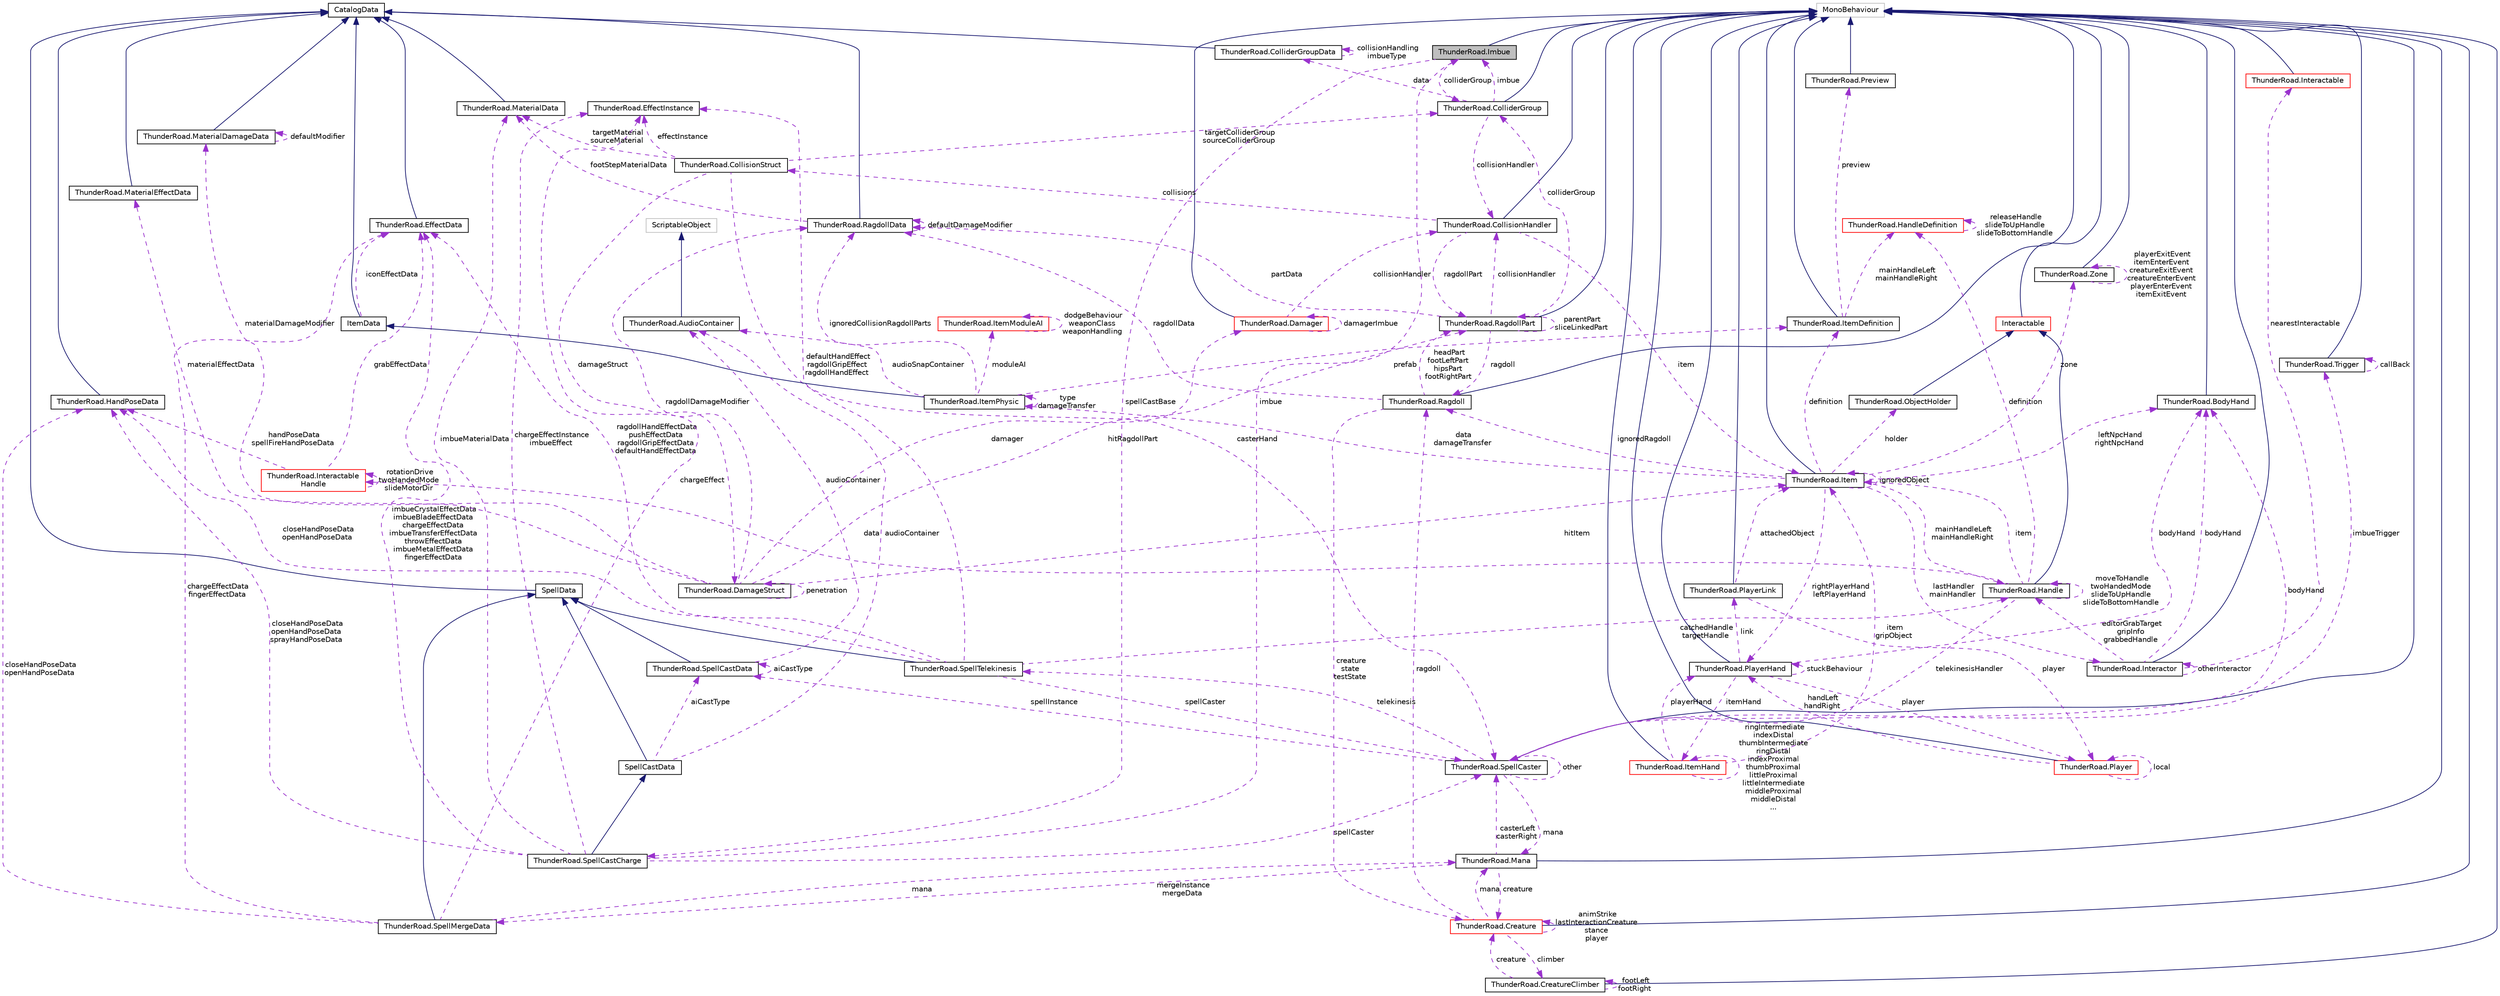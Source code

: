 digraph "ThunderRoad.Imbue"
{
 // LATEX_PDF_SIZE
  edge [fontname="Helvetica",fontsize="10",labelfontname="Helvetica",labelfontsize="10"];
  node [fontname="Helvetica",fontsize="10",shape=record];
  Node1 [label="ThunderRoad.Imbue",height=0.2,width=0.4,color="black", fillcolor="grey75", style="filled", fontcolor="black",tooltip="Class Imbue. Implements the UnityEngine.MonoBehaviour"];
  Node2 -> Node1 [dir="back",color="midnightblue",fontsize="10",style="solid",fontname="Helvetica"];
  Node2 [label="MonoBehaviour",height=0.2,width=0.4,color="grey75", fillcolor="white", style="filled",tooltip=" "];
  Node3 -> Node1 [dir="back",color="darkorchid3",fontsize="10",style="dashed",label=" colliderGroup" ,fontname="Helvetica"];
  Node3 [label="ThunderRoad.ColliderGroup",height=0.2,width=0.4,color="black", fillcolor="white", style="filled",URL="$class_thunder_road_1_1_collider_group.html",tooltip="Class ColliderGroup. Implements the UnityEngine.MonoBehaviour"];
  Node2 -> Node3 [dir="back",color="midnightblue",fontsize="10",style="solid",fontname="Helvetica"];
  Node4 -> Node3 [dir="back",color="darkorchid3",fontsize="10",style="dashed",label=" collisionHandler" ,fontname="Helvetica"];
  Node4 [label="ThunderRoad.CollisionHandler",height=0.2,width=0.4,color="black", fillcolor="white", style="filled",URL="$class_thunder_road_1_1_collision_handler.html",tooltip="Class CollisionHandler. Implements the UnityEngine.MonoBehaviour"];
  Node2 -> Node4 [dir="back",color="midnightblue",fontsize="10",style="solid",fontname="Helvetica"];
  Node5 -> Node4 [dir="back",color="darkorchid3",fontsize="10",style="dashed",label=" ragdollPart" ,fontname="Helvetica"];
  Node5 [label="ThunderRoad.RagdollPart",height=0.2,width=0.4,color="black", fillcolor="white", style="filled",URL="$class_thunder_road_1_1_ragdoll_part.html",tooltip="Class RagdollPart. Implements the UnityEngine.MonoBehaviour"];
  Node2 -> Node5 [dir="back",color="midnightblue",fontsize="10",style="solid",fontname="Helvetica"];
  Node4 -> Node5 [dir="back",color="darkorchid3",fontsize="10",style="dashed",label=" collisionHandler" ,fontname="Helvetica"];
  Node6 -> Node5 [dir="back",color="darkorchid3",fontsize="10",style="dashed",label=" partData" ,fontname="Helvetica"];
  Node6 [label="ThunderRoad.RagdollData",height=0.2,width=0.4,color="black", fillcolor="white", style="filled",URL="$class_thunder_road_1_1_ragdoll_data.html",tooltip="Class RagdollData. Implements the ThunderRoad.CatalogData"];
  Node7 -> Node6 [dir="back",color="midnightblue",fontsize="10",style="solid",fontname="Helvetica"];
  Node7 [label="CatalogData",height=0.2,width=0.4,color="black", fillcolor="white", style="filled",URL="$class_thunder_road_1_1_catalog_data.html",tooltip="Class CatalogData."];
  Node8 -> Node6 [dir="back",color="darkorchid3",fontsize="10",style="dashed",label=" footStepMaterialData" ,fontname="Helvetica"];
  Node8 [label="ThunderRoad.MaterialData",height=0.2,width=0.4,color="black", fillcolor="white", style="filled",URL="$class_thunder_road_1_1_material_data.html",tooltip="Class MaterialData. Implements the ThunderRoad.CatalogData"];
  Node7 -> Node8 [dir="back",color="midnightblue",fontsize="10",style="solid",fontname="Helvetica"];
  Node6 -> Node6 [dir="back",color="darkorchid3",fontsize="10",style="dashed",label=" defaultDamageModifier" ,fontname="Helvetica"];
  Node5 -> Node5 [dir="back",color="darkorchid3",fontsize="10",style="dashed",label=" parentPart\nsliceLinkedPart" ,fontname="Helvetica"];
  Node9 -> Node5 [dir="back",color="darkorchid3",fontsize="10",style="dashed",label=" ragdoll" ,fontname="Helvetica"];
  Node9 [label="ThunderRoad.Ragdoll",height=0.2,width=0.4,color="black", fillcolor="white", style="filled",URL="$class_thunder_road_1_1_ragdoll.html",tooltip="Class Ragdoll. Implements the UnityEngine.MonoBehaviour"];
  Node2 -> Node9 [dir="back",color="midnightblue",fontsize="10",style="solid",fontname="Helvetica"];
  Node6 -> Node9 [dir="back",color="darkorchid3",fontsize="10",style="dashed",label=" ragdollData" ,fontname="Helvetica"];
  Node5 -> Node9 [dir="back",color="darkorchid3",fontsize="10",style="dashed",label=" headPart\nfootLeftPart\nhipsPart\nfootRightPart" ,fontname="Helvetica"];
  Node10 -> Node9 [dir="back",color="darkorchid3",fontsize="10",style="dashed",label=" creature\nstate\ntestState" ,fontname="Helvetica"];
  Node10 [label="ThunderRoad.Creature",height=0.2,width=0.4,color="red", fillcolor="white", style="filled",URL="$class_thunder_road_1_1_creature.html",tooltip="Class Creature. Implements the UnityEngine.MonoBehaviour"];
  Node2 -> Node10 [dir="back",color="midnightblue",fontsize="10",style="solid",fontname="Helvetica"];
  Node11 -> Node10 [dir="back",color="darkorchid3",fontsize="10",style="dashed",label=" climber" ,fontname="Helvetica"];
  Node11 [label="ThunderRoad.CreatureClimber",height=0.2,width=0.4,color="black", fillcolor="white", style="filled",URL="$class_thunder_road_1_1_creature_climber.html",tooltip="Class CreatureClimber. Implements the UnityEngine.MonoBehaviour"];
  Node2 -> Node11 [dir="back",color="midnightblue",fontsize="10",style="solid",fontname="Helvetica"];
  Node11 -> Node11 [dir="back",color="darkorchid3",fontsize="10",style="dashed",label=" footLeft\nfootRight" ,fontname="Helvetica"];
  Node10 -> Node11 [dir="back",color="darkorchid3",fontsize="10",style="dashed",label=" creature" ,fontname="Helvetica"];
  Node9 -> Node10 [dir="back",color="darkorchid3",fontsize="10",style="dashed",label=" ragdoll" ,fontname="Helvetica"];
  Node10 -> Node10 [dir="back",color="darkorchid3",fontsize="10",style="dashed",label=" animStrike\nlastInteractionCreature\nstance\nplayer" ,fontname="Helvetica"];
  Node46 -> Node10 [dir="back",color="darkorchid3",fontsize="10",style="dashed",label=" mana" ,fontname="Helvetica"];
  Node46 [label="ThunderRoad.Mana",height=0.2,width=0.4,color="black", fillcolor="white", style="filled",URL="$class_thunder_road_1_1_mana.html",tooltip="Class Mana. Implements the UnityEngine.MonoBehaviour"];
  Node2 -> Node46 [dir="back",color="midnightblue",fontsize="10",style="solid",fontname="Helvetica"];
  Node47 -> Node46 [dir="back",color="darkorchid3",fontsize="10",style="dashed",label=" mergeInstance\nmergeData" ,fontname="Helvetica"];
  Node47 [label="ThunderRoad.SpellMergeData",height=0.2,width=0.4,color="black", fillcolor="white", style="filled",URL="$class_thunder_road_1_1_spell_merge_data.html",tooltip="Class SpellMergeData. Implements the ThunderRoad.SpellData"];
  Node43 -> Node47 [dir="back",color="midnightblue",fontsize="10",style="solid",fontname="Helvetica"];
  Node43 [label="SpellData",height=0.2,width=0.4,color="black", fillcolor="white", style="filled",URL="$class_thunder_road_1_1_spell_data.html",tooltip="Class SpellData. Implements the ThunderRoad.CatalogData"];
  Node7 -> Node43 [dir="back",color="midnightblue",fontsize="10",style="solid",fontname="Helvetica"];
  Node14 -> Node47 [dir="back",color="darkorchid3",fontsize="10",style="dashed",label=" chargeEffectData\nfingerEffectData" ,fontname="Helvetica"];
  Node14 [label="ThunderRoad.EffectData",height=0.2,width=0.4,color="black", fillcolor="white", style="filled",URL="$class_thunder_road_1_1_effect_data.html",tooltip="Class EffectData. Implements the ThunderRoad.CatalogData"];
  Node7 -> Node14 [dir="back",color="midnightblue",fontsize="10",style="solid",fontname="Helvetica"];
  Node15 -> Node47 [dir="back",color="darkorchid3",fontsize="10",style="dashed",label=" closeHandPoseData\nopenHandPoseData" ,fontname="Helvetica"];
  Node15 [label="ThunderRoad.HandPoseData",height=0.2,width=0.4,color="black", fillcolor="white", style="filled",URL="$class_thunder_road_1_1_hand_pose_data.html",tooltip="Class HandPoseData. Implements the ThunderRoad.CatalogData"];
  Node7 -> Node15 [dir="back",color="midnightblue",fontsize="10",style="solid",fontname="Helvetica"];
  Node46 -> Node47 [dir="back",color="darkorchid3",fontsize="10",style="dashed",label=" mana" ,fontname="Helvetica"];
  Node44 -> Node47 [dir="back",color="darkorchid3",fontsize="10",style="dashed",label=" chargeEffect" ,fontname="Helvetica"];
  Node44 [label="ThunderRoad.EffectInstance",height=0.2,width=0.4,color="black", fillcolor="white", style="filled",URL="$class_thunder_road_1_1_effect_instance.html",tooltip="Class EffectInstance."];
  Node41 -> Node46 [dir="back",color="darkorchid3",fontsize="10",style="dashed",label=" casterLeft\ncasterRight" ,fontname="Helvetica"];
  Node41 [label="ThunderRoad.SpellCaster",height=0.2,width=0.4,color="black", fillcolor="white", style="filled",URL="$class_thunder_road_1_1_spell_caster.html",tooltip="Class SpellCaster. Implements the UnityEngine.MonoBehaviour"];
  Node2 -> Node41 [dir="back",color="midnightblue",fontsize="10",style="solid",fontname="Helvetica"];
  Node42 -> Node41 [dir="back",color="darkorchid3",fontsize="10",style="dashed",label=" telekinesis" ,fontname="Helvetica"];
  Node42 [label="ThunderRoad.SpellTelekinesis",height=0.2,width=0.4,color="black", fillcolor="white", style="filled",URL="$class_thunder_road_1_1_spell_telekinesis.html",tooltip="Class SpellTelekinesis. Implements the ThunderRoad.SpellData"];
  Node43 -> Node42 [dir="back",color="midnightblue",fontsize="10",style="solid",fontname="Helvetica"];
  Node14 -> Node42 [dir="back",color="darkorchid3",fontsize="10",style="dashed",label=" ragdollHandEffectData\npushEffectData\nragdollGripEffectData\ndefaultHandEffectData" ,fontname="Helvetica"];
  Node15 -> Node42 [dir="back",color="darkorchid3",fontsize="10",style="dashed",label=" closeHandPoseData\nopenHandPoseData" ,fontname="Helvetica"];
  Node41 -> Node42 [dir="back",color="darkorchid3",fontsize="10",style="dashed",label=" spellCaster" ,fontname="Helvetica"];
  Node29 -> Node42 [dir="back",color="darkorchid3",fontsize="10",style="dashed",label=" catchedHandle\ntargetHandle" ,fontname="Helvetica"];
  Node29 [label="ThunderRoad.Handle",height=0.2,width=0.4,color="black", fillcolor="white", style="filled",URL="$class_thunder_road_1_1_handle.html",tooltip="Class Handle. Implements the ThunderRoad.Interactable"];
  Node30 -> Node29 [dir="back",color="midnightblue",fontsize="10",style="solid",fontname="Helvetica"];
  Node30 [label="Interactable",height=0.2,width=0.4,color="red", fillcolor="white", style="filled",URL="$class_thunder_road_1_1_interactable.html",tooltip="Class Interactable. Implements the UnityEngine.MonoBehaviour"];
  Node2 -> Node30 [dir="back",color="midnightblue",fontsize="10",style="solid",fontname="Helvetica"];
  Node36 -> Node29 [dir="back",color="darkorchid3",fontsize="10",style="dashed",label=" definition" ,fontname="Helvetica"];
  Node36 [label="ThunderRoad.HandleDefinition",height=0.2,width=0.4,color="red", fillcolor="white", style="filled",URL="$class_thunder_road_1_1_handle_definition.html",tooltip="Class HandleDefinition. Implements the ThunderRoad.InteractableDefinition"];
  Node36 -> Node36 [dir="back",color="darkorchid3",fontsize="10",style="dashed",label=" releaseHandle\nslideToUpHandle\nslideToBottomHandle" ,fontname="Helvetica"];
  Node39 -> Node29 [dir="back",color="darkorchid3",fontsize="10",style="dashed",label=" data" ,fontname="Helvetica"];
  Node39 [label="ThunderRoad.Interactable\lHandle",height=0.2,width=0.4,color="red", fillcolor="white", style="filled",URL="$class_thunder_road_1_1_interactable_handle.html",tooltip="Class InteractableHandle. Implements the ThunderRoad.InteractableData"];
  Node14 -> Node39 [dir="back",color="darkorchid3",fontsize="10",style="dashed",label=" grabEffectData" ,fontname="Helvetica"];
  Node39 -> Node39 [dir="back",color="darkorchid3",fontsize="10",style="dashed",label=" rotationDrive\ntwoHandedMode\nslideMotorDir" ,fontname="Helvetica"];
  Node15 -> Node39 [dir="back",color="darkorchid3",fontsize="10",style="dashed",label=" handPoseData\nspellFireHandPoseData" ,fontname="Helvetica"];
  Node41 -> Node29 [dir="back",color="darkorchid3",fontsize="10",style="dashed",label=" telekinesisHandler" ,fontname="Helvetica"];
  Node29 -> Node29 [dir="back",color="darkorchid3",fontsize="10",style="dashed",label=" moveToHandle\ntwoHandedMode\nslideToUpHandle\nslideToBottomHandle" ,fontname="Helvetica"];
  Node27 -> Node29 [dir="back",color="darkorchid3",fontsize="10",style="dashed",label=" item" ,fontname="Helvetica"];
  Node27 [label="ThunderRoad.Item",height=0.2,width=0.4,color="black", fillcolor="white", style="filled",URL="$class_thunder_road_1_1_item.html",tooltip="Class Item. Implements the UnityEngine.MonoBehaviour"];
  Node2 -> Node27 [dir="back",color="midnightblue",fontsize="10",style="solid",fontname="Helvetica"];
  Node28 -> Node27 [dir="back",color="darkorchid3",fontsize="10",style="dashed",label=" lastHandler\nmainHandler" ,fontname="Helvetica"];
  Node28 [label="ThunderRoad.Interactor",height=0.2,width=0.4,color="black", fillcolor="white", style="filled",URL="$class_thunder_road_1_1_interactor.html",tooltip="Class Interactor. Implements the UnityEngine.MonoBehaviour"];
  Node2 -> Node28 [dir="back",color="midnightblue",fontsize="10",style="solid",fontname="Helvetica"];
  Node28 -> Node28 [dir="back",color="darkorchid3",fontsize="10",style="dashed",label=" otherInteractor" ,fontname="Helvetica"];
  Node29 -> Node28 [dir="back",color="darkorchid3",fontsize="10",style="dashed",label=" editorGrabTarget\ngripInfo\ngrabbedHandle" ,fontname="Helvetica"];
  Node50 -> Node28 [dir="back",color="darkorchid3",fontsize="10",style="dashed",label=" nearestInteractable" ,fontname="Helvetica"];
  Node50 [label="ThunderRoad.Interactable",height=0.2,width=0.4,color="red", fillcolor="white", style="filled",URL="$class_thunder_road_1_1_interactable.html",tooltip="Class Interactable. Implements the UnityEngine.MonoBehaviour"];
  Node2 -> Node50 [dir="back",color="midnightblue",fontsize="10",style="solid",fontname="Helvetica"];
  Node49 -> Node28 [dir="back",color="darkorchid3",fontsize="10",style="dashed",label=" bodyHand" ,fontname="Helvetica"];
  Node49 [label="ThunderRoad.BodyHand",height=0.2,width=0.4,color="black", fillcolor="white", style="filled",URL="$class_thunder_road_1_1_body_hand.html",tooltip="Class BodyHand. Implements the UnityEngine.MonoBehaviour"];
  Node2 -> Node49 [dir="back",color="midnightblue",fontsize="10",style="solid",fontname="Helvetica"];
  Node51 -> Node27 [dir="back",color="darkorchid3",fontsize="10",style="dashed",label=" definition" ,fontname="Helvetica"];
  Node51 [label="ThunderRoad.ItemDefinition",height=0.2,width=0.4,color="black", fillcolor="white", style="filled",URL="$class_thunder_road_1_1_item_definition.html",tooltip="Class ItemDefinition. Implements the UnityEngine.MonoBehaviour"];
  Node2 -> Node51 [dir="back",color="midnightblue",fontsize="10",style="solid",fontname="Helvetica"];
  Node36 -> Node51 [dir="back",color="darkorchid3",fontsize="10",style="dashed",label=" mainHandleLeft\nmainHandleRight" ,fontname="Helvetica"];
  Node52 -> Node51 [dir="back",color="darkorchid3",fontsize="10",style="dashed",label=" preview" ,fontname="Helvetica"];
  Node52 [label="ThunderRoad.Preview",height=0.2,width=0.4,color="black", fillcolor="white", style="filled",URL="$class_thunder_road_1_1_preview.html",tooltip="Class Preview. Implements the UnityEngine.MonoBehaviour"];
  Node2 -> Node52 [dir="back",color="midnightblue",fontsize="10",style="solid",fontname="Helvetica"];
  Node9 -> Node27 [dir="back",color="darkorchid3",fontsize="10",style="dashed",label=" ignoredRagdoll" ,fontname="Helvetica"];
  Node53 -> Node27 [dir="back",color="darkorchid3",fontsize="10",style="dashed",label=" data\ndamageTransfer" ,fontname="Helvetica"];
  Node53 [label="ThunderRoad.ItemPhysic",height=0.2,width=0.4,color="black", fillcolor="white", style="filled",URL="$class_thunder_road_1_1_item_physic.html",tooltip="Class ItemPhysic. Implements the ThunderRoad.ItemData"];
  Node54 -> Node53 [dir="back",color="midnightblue",fontsize="10",style="solid",fontname="Helvetica"];
  Node54 [label="ItemData",height=0.2,width=0.4,color="black", fillcolor="white", style="filled",URL="$class_thunder_road_1_1_item_data.html",tooltip="Class ItemData. Implements the ThunderRoad.CatalogData"];
  Node7 -> Node54 [dir="back",color="midnightblue",fontsize="10",style="solid",fontname="Helvetica"];
  Node14 -> Node54 [dir="back",color="darkorchid3",fontsize="10",style="dashed",label=" iconEffectData" ,fontname="Helvetica"];
  Node6 -> Node53 [dir="back",color="darkorchid3",fontsize="10",style="dashed",label=" ignoredCollisionRagdollParts" ,fontname="Helvetica"];
  Node51 -> Node53 [dir="back",color="darkorchid3",fontsize="10",style="dashed",label=" prefab" ,fontname="Helvetica"];
  Node16 -> Node53 [dir="back",color="darkorchid3",fontsize="10",style="dashed",label=" audioSnapContainer" ,fontname="Helvetica"];
  Node16 [label="ThunderRoad.AudioContainer",height=0.2,width=0.4,color="black", fillcolor="white", style="filled",URL="$class_thunder_road_1_1_audio_container.html",tooltip="Class AudioContainer. Implements the UnityEngine.ScriptableObject"];
  Node17 -> Node16 [dir="back",color="midnightblue",fontsize="10",style="solid",fontname="Helvetica"];
  Node17 [label="ScriptableObject",height=0.2,width=0.4,color="grey75", fillcolor="white", style="filled",tooltip=" "];
  Node53 -> Node53 [dir="back",color="darkorchid3",fontsize="10",style="dashed",label=" type\ndamageTransfer" ,fontname="Helvetica"];
  Node55 -> Node53 [dir="back",color="darkorchid3",fontsize="10",style="dashed",label=" moduleAI" ,fontname="Helvetica"];
  Node55 [label="ThunderRoad.ItemModuleAI",height=0.2,width=0.4,color="red", fillcolor="white", style="filled",URL="$class_thunder_road_1_1_item_module_a_i.html",tooltip="Class ItemModuleAI. Implements the ThunderRoad.ItemModule"];
  Node55 -> Node55 [dir="back",color="darkorchid3",fontsize="10",style="dashed",label=" dodgeBehaviour\nweaponClass\nweaponHandling" ,fontname="Helvetica"];
  Node57 -> Node27 [dir="back",color="darkorchid3",fontsize="10",style="dashed",label=" holder" ,fontname="Helvetica"];
  Node57 [label="ThunderRoad.ObjectHolder",height=0.2,width=0.4,color="black", fillcolor="white", style="filled",URL="$class_thunder_road_1_1_object_holder.html",tooltip="Class ObjectHolder. Implements the ThunderRoad.Interactable"];
  Node30 -> Node57 [dir="back",color="midnightblue",fontsize="10",style="solid",fontname="Helvetica"];
  Node29 -> Node27 [dir="back",color="darkorchid3",fontsize="10",style="dashed",label=" mainHandleLeft\nmainHandleRight" ,fontname="Helvetica"];
  Node27 -> Node27 [dir="back",color="darkorchid3",fontsize="10",style="dashed",label=" ignoredObject" ,fontname="Helvetica"];
  Node58 -> Node27 [dir="back",color="darkorchid3",fontsize="10",style="dashed",label=" zone" ,fontname="Helvetica"];
  Node58 [label="ThunderRoad.Zone",height=0.2,width=0.4,color="black", fillcolor="white", style="filled",URL="$class_thunder_road_1_1_zone.html",tooltip="Class Zone. Implements the UnityEngine.MonoBehaviour"];
  Node2 -> Node58 [dir="back",color="midnightblue",fontsize="10",style="solid",fontname="Helvetica"];
  Node58 -> Node58 [dir="back",color="darkorchid3",fontsize="10",style="dashed",label=" playerExitEvent\nitemEnterEvent\ncreatureExitEvent\ncreatureEnterEvent\nplayerEnterEvent\nitemExitEvent" ,fontname="Helvetica"];
  Node49 -> Node27 [dir="back",color="darkorchid3",fontsize="10",style="dashed",label=" leftNpcHand\nrightNpcHand" ,fontname="Helvetica"];
  Node59 -> Node27 [dir="back",color="darkorchid3",fontsize="10",style="dashed",label=" rightPlayerHand\nleftPlayerHand" ,fontname="Helvetica"];
  Node59 [label="ThunderRoad.PlayerHand",height=0.2,width=0.4,color="black", fillcolor="white", style="filled",URL="$class_thunder_road_1_1_player_hand.html",tooltip="Class PlayerHand. Implements the UnityEngine.MonoBehaviour"];
  Node2 -> Node59 [dir="back",color="midnightblue",fontsize="10",style="solid",fontname="Helvetica"];
  Node25 -> Node59 [dir="back",color="darkorchid3",fontsize="10",style="dashed",label=" player" ,fontname="Helvetica"];
  Node25 [label="ThunderRoad.Player",height=0.2,width=0.4,color="red", fillcolor="white", style="filled",URL="$class_thunder_road_1_1_player.html",tooltip="Class Player. Implements the UnityEngine.MonoBehaviour"];
  Node2 -> Node25 [dir="back",color="midnightblue",fontsize="10",style="solid",fontname="Helvetica"];
  Node25 -> Node25 [dir="back",color="darkorchid3",fontsize="10",style="dashed",label=" local" ,fontname="Helvetica"];
  Node59 -> Node25 [dir="back",color="darkorchid3",fontsize="10",style="dashed",label=" handLeft\nhandRight" ,fontname="Helvetica"];
  Node60 -> Node59 [dir="back",color="darkorchid3",fontsize="10",style="dashed",label=" link" ,fontname="Helvetica"];
  Node60 [label="ThunderRoad.PlayerLink",height=0.2,width=0.4,color="black", fillcolor="white", style="filled",URL="$class_thunder_road_1_1_player_link.html",tooltip="Class PlayerLink. Implements the UnityEngine.MonoBehaviour"];
  Node2 -> Node60 [dir="back",color="midnightblue",fontsize="10",style="solid",fontname="Helvetica"];
  Node25 -> Node60 [dir="back",color="darkorchid3",fontsize="10",style="dashed",label=" player" ,fontname="Helvetica"];
  Node27 -> Node60 [dir="back",color="darkorchid3",fontsize="10",style="dashed",label=" attachedObject" ,fontname="Helvetica"];
  Node61 -> Node59 [dir="back",color="darkorchid3",fontsize="10",style="dashed",label=" itemHand" ,fontname="Helvetica"];
  Node61 [label="ThunderRoad.ItemHand",height=0.2,width=0.4,color="red", fillcolor="white", style="filled",URL="$class_thunder_road_1_1_item_hand.html",tooltip="Class ItemHand. Implements the UnityEngine.MonoBehaviour"];
  Node2 -> Node61 [dir="back",color="midnightblue",fontsize="10",style="solid",fontname="Helvetica"];
  Node61 -> Node61 [dir="back",color="darkorchid3",fontsize="10",style="dashed",label=" ringIntermediate\nindexDistal\nthumbIntermediate\nringDistal\nindexProximal\nthumbProximal\nlittleProximal\nlittleIntermediate\nmiddleProximal\nmiddleDistal\n..." ,fontname="Helvetica"];
  Node27 -> Node61 [dir="back",color="darkorchid3",fontsize="10",style="dashed",label=" item\ngripObject" ,fontname="Helvetica"];
  Node59 -> Node61 [dir="back",color="darkorchid3",fontsize="10",style="dashed",label=" playerHand" ,fontname="Helvetica"];
  Node49 -> Node59 [dir="back",color="darkorchid3",fontsize="10",style="dashed",label=" bodyHand" ,fontname="Helvetica"];
  Node59 -> Node59 [dir="back",color="darkorchid3",fontsize="10",style="dashed",label=" stuckBehaviour" ,fontname="Helvetica"];
  Node44 -> Node42 [dir="back",color="darkorchid3",fontsize="10",style="dashed",label=" defaultHandEffect\nragdollGripEffect\nragdollHandEffect" ,fontname="Helvetica"];
  Node41 -> Node41 [dir="back",color="darkorchid3",fontsize="10",style="dashed",label=" other" ,fontname="Helvetica"];
  Node45 -> Node41 [dir="back",color="darkorchid3",fontsize="10",style="dashed",label=" spellInstance" ,fontname="Helvetica"];
  Node45 [label="ThunderRoad.SpellCastData",height=0.2,width=0.4,color="black", fillcolor="white", style="filled",URL="$class_thunder_road_1_1_spell_cast_data.html",tooltip="Class SpellCastData. Implements the ThunderRoad.SpellData"];
  Node43 -> Node45 [dir="back",color="midnightblue",fontsize="10",style="solid",fontname="Helvetica"];
  Node16 -> Node45 [dir="back",color="darkorchid3",fontsize="10",style="dashed",label=" audioContainer" ,fontname="Helvetica"];
  Node45 -> Node45 [dir="back",color="darkorchid3",fontsize="10",style="dashed",label=" aiCastType" ,fontname="Helvetica"];
  Node46 -> Node41 [dir="back",color="darkorchid3",fontsize="10",style="dashed",label=" mana" ,fontname="Helvetica"];
  Node48 -> Node41 [dir="back",color="darkorchid3",fontsize="10",style="dashed",label=" imbueTrigger" ,fontname="Helvetica"];
  Node48 [label="ThunderRoad.Trigger",height=0.2,width=0.4,color="black", fillcolor="white", style="filled",URL="$class_thunder_road_1_1_trigger.html",tooltip="Class Trigger. Implements the UnityEngine.MonoBehaviour"];
  Node2 -> Node48 [dir="back",color="midnightblue",fontsize="10",style="solid",fontname="Helvetica"];
  Node48 -> Node48 [dir="back",color="darkorchid3",fontsize="10",style="dashed",label=" callBack" ,fontname="Helvetica"];
  Node49 -> Node41 [dir="back",color="darkorchid3",fontsize="10",style="dashed",label=" bodyHand" ,fontname="Helvetica"];
  Node10 -> Node46 [dir="back",color="darkorchid3",fontsize="10",style="dashed",label=" creature" ,fontname="Helvetica"];
  Node3 -> Node5 [dir="back",color="darkorchid3",fontsize="10",style="dashed",label=" colliderGroup" ,fontname="Helvetica"];
  Node78 -> Node4 [dir="back",color="darkorchid3",fontsize="10",style="dashed",label=" collisions" ,fontname="Helvetica"];
  Node78 [label="ThunderRoad.CollisionStruct",height=0.2,width=0.4,color="black", fillcolor="white", style="filled",URL="$struct_thunder_road_1_1_collision_struct.html",tooltip="Struct CollisionStruct"];
  Node8 -> Node78 [dir="back",color="darkorchid3",fontsize="10",style="dashed",label=" targetMaterial\nsourceMaterial" ,fontname="Helvetica"];
  Node41 -> Node78 [dir="back",color="darkorchid3",fontsize="10",style="dashed",label=" casterHand" ,fontname="Helvetica"];
  Node44 -> Node78 [dir="back",color="darkorchid3",fontsize="10",style="dashed",label=" effectInstance" ,fontname="Helvetica"];
  Node3 -> Node78 [dir="back",color="darkorchid3",fontsize="10",style="dashed",label=" targetColliderGroup\nsourceColliderGroup" ,fontname="Helvetica"];
  Node79 -> Node78 [dir="back",color="darkorchid3",fontsize="10",style="dashed",label=" damageStruct" ,fontname="Helvetica"];
  Node79 [label="ThunderRoad.DamageStruct",height=0.2,width=0.4,color="black", fillcolor="white", style="filled",URL="$struct_thunder_road_1_1_damage_struct.html",tooltip="Struct DamageStruct"];
  Node6 -> Node79 [dir="back",color="darkorchid3",fontsize="10",style="dashed",label=" ragdollDamageModifier" ,fontname="Helvetica"];
  Node5 -> Node79 [dir="back",color="darkorchid3",fontsize="10",style="dashed",label=" hitRagdollPart" ,fontname="Helvetica"];
  Node80 -> Node79 [dir="back",color="darkorchid3",fontsize="10",style="dashed",label=" materialDamageModifier" ,fontname="Helvetica"];
  Node80 [label="ThunderRoad.MaterialDamageData",height=0.2,width=0.4,color="black", fillcolor="white", style="filled",URL="$class_thunder_road_1_1_material_damage_data.html",tooltip="Class MaterialDamageData. Implements the ThunderRoad.CatalogData"];
  Node7 -> Node80 [dir="back",color="midnightblue",fontsize="10",style="solid",fontname="Helvetica"];
  Node80 -> Node80 [dir="back",color="darkorchid3",fontsize="10",style="dashed",label=" defaultModifier" ,fontname="Helvetica"];
  Node81 -> Node79 [dir="back",color="darkorchid3",fontsize="10",style="dashed",label=" damager" ,fontname="Helvetica"];
  Node81 [label="ThunderRoad.Damager",height=0.2,width=0.4,color="red", fillcolor="white", style="filled",URL="$class_thunder_road_1_1_damager.html",tooltip="Class Damager. Implements the UnityEngine.MonoBehaviour"];
  Node2 -> Node81 [dir="back",color="midnightblue",fontsize="10",style="solid",fontname="Helvetica"];
  Node4 -> Node81 [dir="back",color="darkorchid3",fontsize="10",style="dashed",label=" collisionHandler" ,fontname="Helvetica"];
  Node81 -> Node81 [dir="back",color="darkorchid3",fontsize="10",style="dashed",label=" damagerImbue" ,fontname="Helvetica"];
  Node84 -> Node79 [dir="back",color="darkorchid3",fontsize="10",style="dashed",label=" materialEffectData" ,fontname="Helvetica"];
  Node84 [label="ThunderRoad.MaterialEffectData",height=0.2,width=0.4,color="black", fillcolor="white", style="filled",URL="$class_thunder_road_1_1_material_effect_data.html",tooltip="Class MaterialEffectData. Implements the ThunderRoad.CatalogData"];
  Node7 -> Node84 [dir="back",color="midnightblue",fontsize="10",style="solid",fontname="Helvetica"];
  Node27 -> Node79 [dir="back",color="darkorchid3",fontsize="10",style="dashed",label=" hitItem" ,fontname="Helvetica"];
  Node79 -> Node79 [dir="back",color="darkorchid3",fontsize="10",style="dashed",label=" penetration" ,fontname="Helvetica"];
  Node27 -> Node4 [dir="back",color="darkorchid3",fontsize="10",style="dashed",label=" item" ,fontname="Helvetica"];
  Node90 -> Node3 [dir="back",color="darkorchid3",fontsize="10",style="dashed",label=" data" ,fontname="Helvetica"];
  Node90 [label="ThunderRoad.ColliderGroupData",height=0.2,width=0.4,color="black", fillcolor="white", style="filled",URL="$class_thunder_road_1_1_collider_group_data.html",tooltip="Class ColliderGroupData. Implements the ThunderRoad.CatalogData"];
  Node7 -> Node90 [dir="back",color="midnightblue",fontsize="10",style="solid",fontname="Helvetica"];
  Node90 -> Node90 [dir="back",color="darkorchid3",fontsize="10",style="dashed",label=" collisionHandling\nimbueType" ,fontname="Helvetica"];
  Node1 -> Node3 [dir="back",color="darkorchid3",fontsize="10",style="dashed",label=" imbue" ,fontname="Helvetica"];
  Node91 -> Node1 [dir="back",color="darkorchid3",fontsize="10",style="dashed",label=" spellCastBase" ,fontname="Helvetica"];
  Node91 [label="ThunderRoad.SpellCastCharge",height=0.2,width=0.4,color="black", fillcolor="white", style="filled",URL="$class_thunder_road_1_1_spell_cast_charge.html",tooltip="Class SpellCastCharge. Implements the ThunderRoad.SpellCastData"];
  Node92 -> Node91 [dir="back",color="midnightblue",fontsize="10",style="solid",fontname="Helvetica"];
  Node92 [label="SpellCastData",height=0.2,width=0.4,color="black", fillcolor="white", style="filled",URL="$class_thunder_road_1_1_spell_cast_data.html",tooltip="Class SpellCastData. Implements the ThunderRoad.SpellData"];
  Node43 -> Node92 [dir="back",color="midnightblue",fontsize="10",style="solid",fontname="Helvetica"];
  Node16 -> Node92 [dir="back",color="darkorchid3",fontsize="10",style="dashed",label=" audioContainer" ,fontname="Helvetica"];
  Node45 -> Node92 [dir="back",color="darkorchid3",fontsize="10",style="dashed",label=" aiCastType" ,fontname="Helvetica"];
  Node8 -> Node91 [dir="back",color="darkorchid3",fontsize="10",style="dashed",label=" imbueMaterialData" ,fontname="Helvetica"];
  Node14 -> Node91 [dir="back",color="darkorchid3",fontsize="10",style="dashed",label=" imbueCrystalEffectData\nimbueBladeEffectData\nchargeEffectData\nimbueTransferEffectData\nthrowEffectData\nimbueMetalEffectData\nfingerEffectData" ,fontname="Helvetica"];
  Node15 -> Node91 [dir="back",color="darkorchid3",fontsize="10",style="dashed",label=" closeHandPoseData\nopenHandPoseData\nsprayHandPoseData" ,fontname="Helvetica"];
  Node41 -> Node91 [dir="back",color="darkorchid3",fontsize="10",style="dashed",label=" spellCaster" ,fontname="Helvetica"];
  Node1 -> Node91 [dir="back",color="darkorchid3",fontsize="10",style="dashed",label=" imbue" ,fontname="Helvetica"];
  Node44 -> Node91 [dir="back",color="darkorchid3",fontsize="10",style="dashed",label=" chargeEffectInstance\nimbueEffect" ,fontname="Helvetica"];
}
